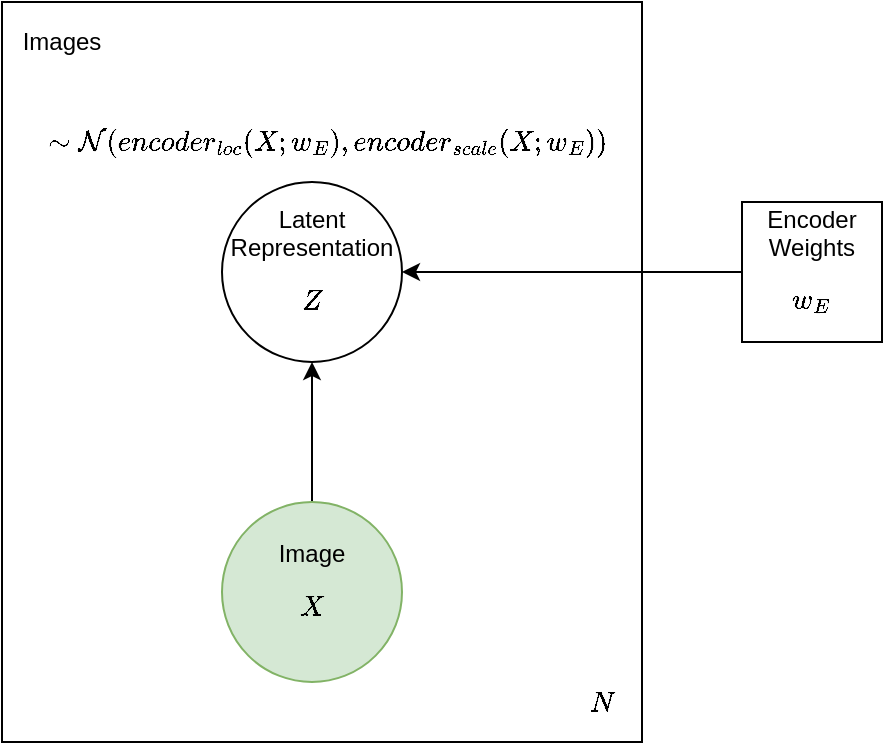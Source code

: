 <mxfile version="13.6.2" type="device"><diagram id="33cIJDEV9kwIiSEPSToO" name="Page-1"><mxGraphModel dx="946" dy="655" grid="1" gridSize="10" guides="1" tooltips="1" connect="1" arrows="1" fold="1" page="1" pageScale="1" pageWidth="827" pageHeight="1169" math="1" shadow="0"><root><mxCell id="0"/><mxCell id="1" parent="0"/><mxCell id="glr0xQECm8VdXlBOxVJk-1" value="" style="rounded=0;whiteSpace=wrap;html=1;" parent="1" vertex="1"><mxGeometry x="180" y="30" width="320" height="370" as="geometry"/></mxCell><mxCell id="glr0xQECm8VdXlBOxVJk-2" value="Latent Representation $$Z$$" style="ellipse;whiteSpace=wrap;html=1;aspect=fixed;" parent="1" vertex="1"><mxGeometry x="290" y="120" width="90" height="90" as="geometry"/></mxCell><mxCell id="nAuBAKjP5I_r2PZasSsA-5" style="edgeStyle=orthogonalEdgeStyle;rounded=0;orthogonalLoop=1;jettySize=auto;html=1;exitX=0.5;exitY=0;exitDx=0;exitDy=0;entryX=0.5;entryY=1;entryDx=0;entryDy=0;" edge="1" parent="1" source="glr0xQECm8VdXlBOxVJk-3" target="glr0xQECm8VdXlBOxVJk-2"><mxGeometry relative="1" as="geometry"/></mxCell><mxCell id="glr0xQECm8VdXlBOxVJk-3" value="Image&lt;br&gt;$$X$$" style="ellipse;whiteSpace=wrap;html=1;aspect=fixed;fillColor=#d5e8d4;strokeColor=#82b366;" parent="1" vertex="1"><mxGeometry x="290" y="280" width="90" height="90" as="geometry"/></mxCell><mxCell id="glr0xQECm8VdXlBOxVJk-4" value="$$N$$" style="text;html=1;strokeColor=none;fillColor=none;align=center;verticalAlign=middle;whiteSpace=wrap;rounded=0;" parent="1" vertex="1"><mxGeometry x="460" y="370" width="40" height="20" as="geometry"/></mxCell><mxCell id="glr0xQECm8VdXlBOxVJk-5" value="Images" style="text;html=1;strokeColor=none;fillColor=none;align=center;verticalAlign=middle;whiteSpace=wrap;rounded=0;" parent="1" vertex="1"><mxGeometry x="190" y="40" width="40" height="20" as="geometry"/></mxCell><mxCell id="nAuBAKjP5I_r2PZasSsA-2" style="edgeStyle=orthogonalEdgeStyle;rounded=0;orthogonalLoop=1;jettySize=auto;html=1;exitX=0;exitY=0.5;exitDx=0;exitDy=0;entryX=1;entryY=0.5;entryDx=0;entryDy=0;" edge="1" parent="1" source="glr0xQECm8VdXlBOxVJk-7" target="glr0xQECm8VdXlBOxVJk-2"><mxGeometry relative="1" as="geometry"/></mxCell><mxCell id="glr0xQECm8VdXlBOxVJk-7" value="Encoder Weights $$w_E$$" style="whiteSpace=wrap;html=1;aspect=fixed;" parent="1" vertex="1"><mxGeometry x="550" y="130" width="70" height="70" as="geometry"/></mxCell><mxCell id="glr0xQECm8VdXlBOxVJk-9" value="$$\sim \mathcal{N}(encoder_{loc}(X;w_E), encoder_{scale}(X;w_E))$$" style="text;html=1;strokeColor=none;fillColor=none;align=center;verticalAlign=middle;whiteSpace=wrap;rounded=0;" parent="1" vertex="1"><mxGeometry x="323" y="70" width="40" height="60" as="geometry"/></mxCell></root></mxGraphModel></diagram></mxfile>